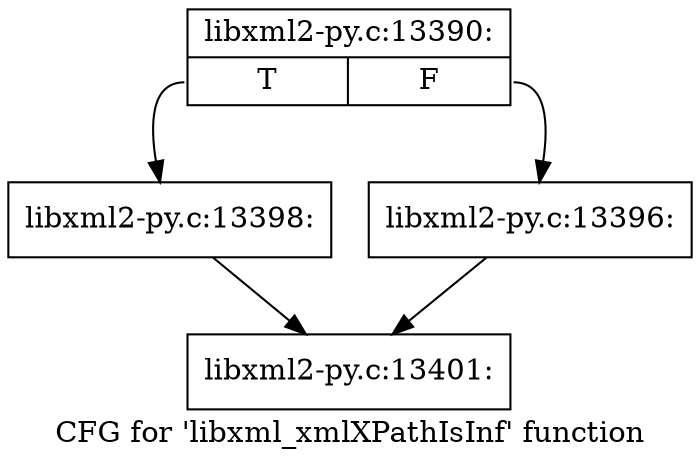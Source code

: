 digraph "CFG for 'libxml_xmlXPathIsInf' function" {
	label="CFG for 'libxml_xmlXPathIsInf' function";

	Node0x4819610 [shape=record,label="{libxml2-py.c:13390:|{<s0>T|<s1>F}}"];
	Node0x4819610:s0 -> Node0x481ac60;
	Node0x4819610:s1 -> Node0x481ac10;
	Node0x481ac10 [shape=record,label="{libxml2-py.c:13396:}"];
	Node0x481ac10 -> Node0x4816c20;
	Node0x481ac60 [shape=record,label="{libxml2-py.c:13398:}"];
	Node0x481ac60 -> Node0x4816c20;
	Node0x4816c20 [shape=record,label="{libxml2-py.c:13401:}"];
}
